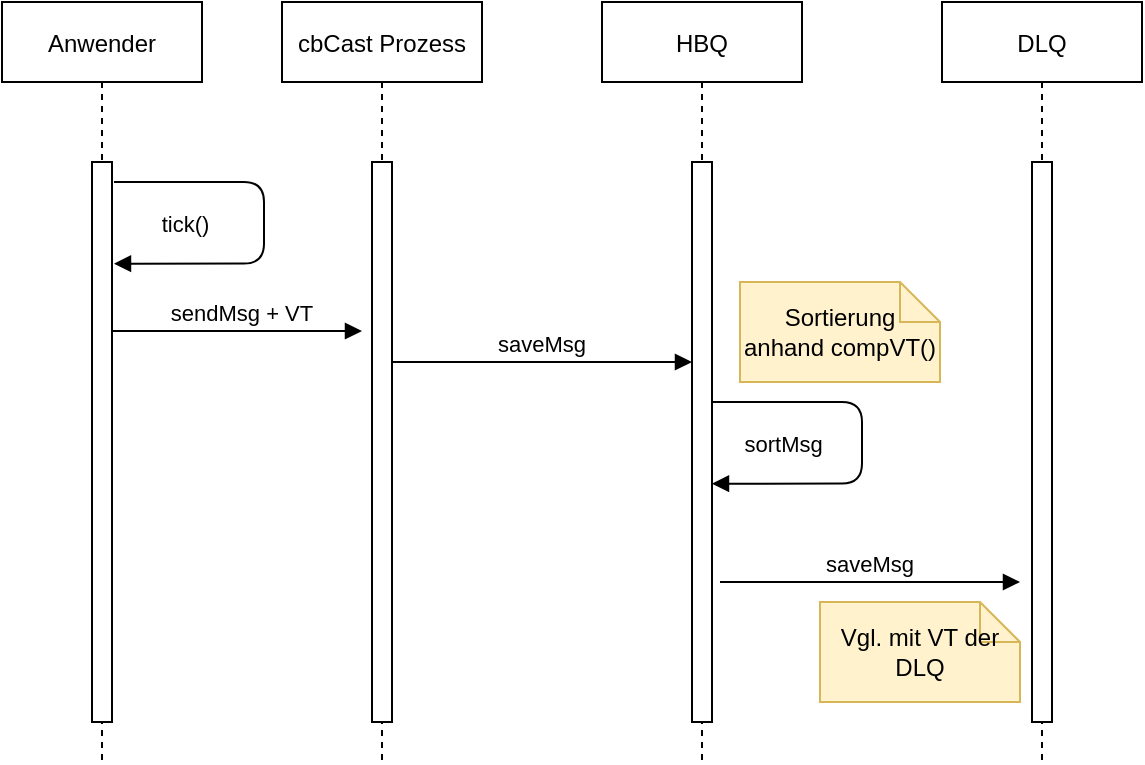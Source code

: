 <mxfile version="15.8.7" type="device"><diagram id="kgpKYQtTHZ0yAKxKKP6v" name="Page-1"><mxGraphModel dx="946" dy="580" grid="1" gridSize="10" guides="1" tooltips="1" connect="1" arrows="1" fold="1" page="1" pageScale="1" pageWidth="850" pageHeight="1100" math="0" shadow="0"><root><mxCell id="0"/><mxCell id="1" parent="0"/><mxCell id="3nuBFxr9cyL0pnOWT2aG-1" value="Anwender" style="shape=umlLifeline;perimeter=lifelinePerimeter;container=1;collapsible=0;recursiveResize=0;rounded=0;shadow=0;strokeWidth=1;" parent="1" vertex="1"><mxGeometry x="120" y="80" width="100" height="380" as="geometry"/></mxCell><mxCell id="3nuBFxr9cyL0pnOWT2aG-2" value="" style="points=[];perimeter=orthogonalPerimeter;rounded=0;shadow=0;strokeWidth=1;" parent="3nuBFxr9cyL0pnOWT2aG-1" vertex="1"><mxGeometry x="45" y="80" width="10" height="280" as="geometry"/></mxCell><mxCell id="3nuBFxr9cyL0pnOWT2aG-5" value="HBQ" style="shape=umlLifeline;perimeter=lifelinePerimeter;container=1;collapsible=0;recursiveResize=0;rounded=0;shadow=0;strokeWidth=1;" parent="1" vertex="1"><mxGeometry x="420" y="80" width="100" height="380" as="geometry"/></mxCell><mxCell id="3nuBFxr9cyL0pnOWT2aG-6" value="" style="points=[];perimeter=orthogonalPerimeter;rounded=0;shadow=0;strokeWidth=1;" parent="3nuBFxr9cyL0pnOWT2aG-5" vertex="1"><mxGeometry x="45" y="80" width="10" height="280" as="geometry"/></mxCell><mxCell id="dRLTDuF6zf5JJlCdQuAs-13" value="saveMsg" style="verticalAlign=bottom;endArrow=block;shadow=0;strokeWidth=1;" parent="3nuBFxr9cyL0pnOWT2aG-5" edge="1"><mxGeometry relative="1" as="geometry"><mxPoint x="-105" y="180.0" as="sourcePoint"/><mxPoint x="45" y="180" as="targetPoint"/></mxGeometry></mxCell><mxCell id="dRLTDuF6zf5JJlCdQuAs-1" value="DLQ" style="shape=umlLifeline;perimeter=lifelinePerimeter;container=1;collapsible=0;recursiveResize=0;rounded=0;shadow=0;strokeWidth=1;" parent="1" vertex="1"><mxGeometry x="590" y="80" width="100" height="380" as="geometry"/></mxCell><mxCell id="dRLTDuF6zf5JJlCdQuAs-2" value="" style="points=[];perimeter=orthogonalPerimeter;rounded=0;shadow=0;strokeWidth=1;" parent="dRLTDuF6zf5JJlCdQuAs-1" vertex="1"><mxGeometry x="45" y="80" width="10" height="280" as="geometry"/></mxCell><mxCell id="dRLTDuF6zf5JJlCdQuAs-33" value="sortMsg" style="verticalAlign=bottom;endArrow=block;shadow=0;strokeWidth=1;entryX=1;entryY=0.786;entryDx=0;entryDy=0;entryPerimeter=0;edgeStyle=orthogonalEdgeStyle;" parent="dRLTDuF6zf5JJlCdQuAs-1" edge="1"><mxGeometry x="0.625" y="-11" relative="1" as="geometry"><mxPoint x="-115" y="200" as="sourcePoint"/><mxPoint x="-115" y="240.82" as="targetPoint"/><Array as="points"><mxPoint x="-40" y="200"/><mxPoint x="-40" y="241"/></Array><mxPoint as="offset"/></mxGeometry></mxCell><mxCell id="mBNW3FOgWOewo8QIWIge-3" value="Sortierung anhand compVT()" style="shape=note;size=20;whiteSpace=wrap;html=1;fillColor=#fff2cc;strokeColor=#d6b656;" vertex="1" parent="dRLTDuF6zf5JJlCdQuAs-1"><mxGeometry x="-101" y="140" width="100" height="50" as="geometry"/></mxCell><mxCell id="mBNW3FOgWOewo8QIWIge-4" value="saveMsg" style="verticalAlign=bottom;endArrow=block;shadow=0;strokeWidth=1;" edge="1" parent="dRLTDuF6zf5JJlCdQuAs-1"><mxGeometry relative="1" as="geometry"><mxPoint x="-111" y="290.0" as="sourcePoint"/><mxPoint x="39" y="290" as="targetPoint"/></mxGeometry></mxCell><mxCell id="mBNW3FOgWOewo8QIWIge-5" value="Vgl. mit VT der DLQ" style="shape=note;size=20;whiteSpace=wrap;html=1;fillColor=#fff2cc;strokeColor=#d6b656;" vertex="1" parent="dRLTDuF6zf5JJlCdQuAs-1"><mxGeometry x="-61" y="300" width="100" height="50" as="geometry"/></mxCell><mxCell id="dRLTDuF6zf5JJlCdQuAs-9" value="cbCast Prozess" style="shape=umlLifeline;perimeter=lifelinePerimeter;container=1;collapsible=0;recursiveResize=0;rounded=0;shadow=0;strokeWidth=1;" parent="1" vertex="1"><mxGeometry x="260" y="80" width="100" height="380" as="geometry"/></mxCell><mxCell id="mBNW3FOgWOewo8QIWIge-2" value="" style="points=[];perimeter=orthogonalPerimeter;rounded=0;shadow=0;strokeWidth=1;" vertex="1" parent="dRLTDuF6zf5JJlCdQuAs-9"><mxGeometry x="45" y="80" width="10" height="280" as="geometry"/></mxCell><mxCell id="3nuBFxr9cyL0pnOWT2aG-8" value="sendMsg + VT" style="verticalAlign=bottom;endArrow=block;shadow=0;strokeWidth=1;" parent="dRLTDuF6zf5JJlCdQuAs-9" edge="1"><mxGeometry x="0.04" relative="1" as="geometry"><mxPoint x="-85" y="164.5" as="sourcePoint"/><mxPoint as="offset"/><mxPoint x="40" y="164.5" as="targetPoint"/></mxGeometry></mxCell><mxCell id="mBNW3FOgWOewo8QIWIge-1" value="tick()" style="verticalAlign=bottom;endArrow=block;shadow=0;strokeWidth=1;entryX=1;entryY=0.786;entryDx=0;entryDy=0;entryPerimeter=0;edgeStyle=orthogonalEdgeStyle;" edge="1" parent="1"><mxGeometry x="0.625" y="-11" relative="1" as="geometry"><mxPoint x="176" y="170" as="sourcePoint"/><mxPoint x="176" y="210.82" as="targetPoint"/><Array as="points"><mxPoint x="251" y="170"/><mxPoint x="251" y="211"/></Array><mxPoint as="offset"/></mxGeometry></mxCell></root></mxGraphModel></diagram></mxfile>